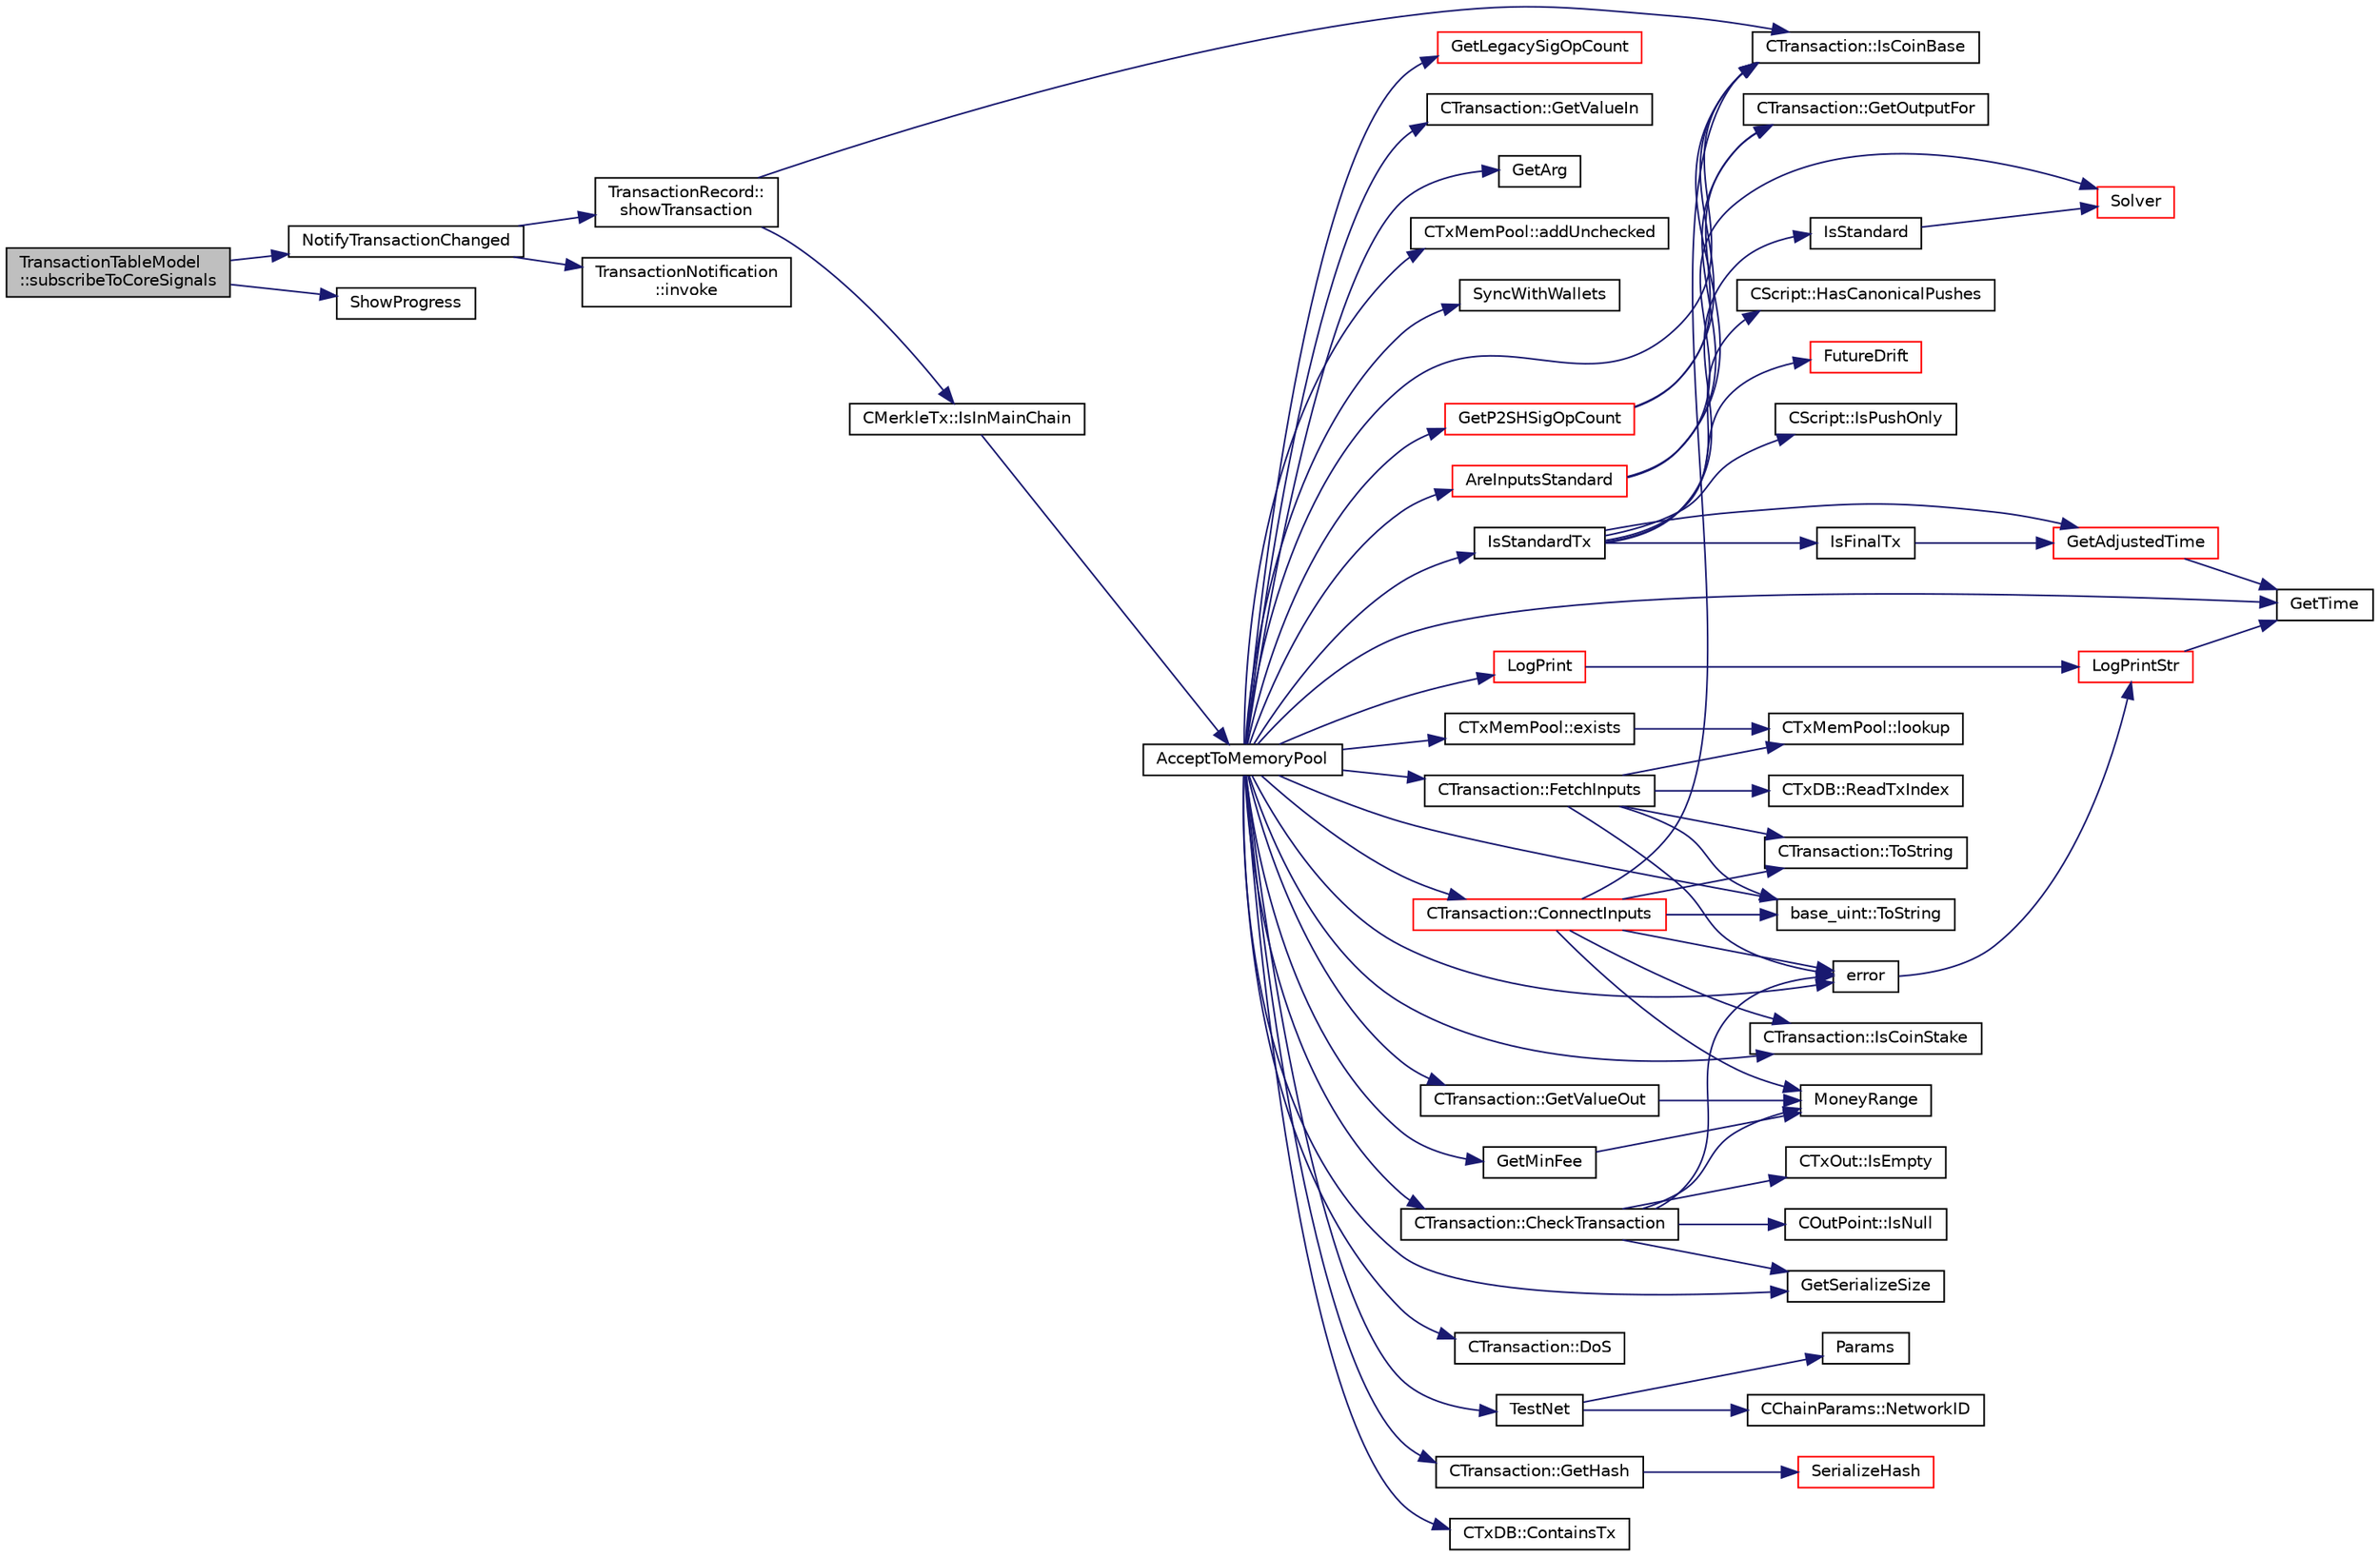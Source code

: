 digraph "TransactionTableModel::subscribeToCoreSignals"
{
  edge [fontname="Helvetica",fontsize="10",labelfontname="Helvetica",labelfontsize="10"];
  node [fontname="Helvetica",fontsize="10",shape=record];
  rankdir="LR";
  Node956 [label="TransactionTableModel\l::subscribeToCoreSignals",height=0.2,width=0.4,color="black", fillcolor="grey75", style="filled", fontcolor="black"];
  Node956 -> Node957 [color="midnightblue",fontsize="10",style="solid",fontname="Helvetica"];
  Node957 [label="NotifyTransactionChanged",height=0.2,width=0.4,color="black", fillcolor="white", style="filled",URL="$d7/d6a/transactiontablemodel_8cpp.html#a07e9dfe08b758569cb80c2558979c164"];
  Node957 -> Node958 [color="midnightblue",fontsize="10",style="solid",fontname="Helvetica"];
  Node958 [label="TransactionRecord::\lshowTransaction",height=0.2,width=0.4,color="black", fillcolor="white", style="filled",URL="$d1/da7/class_transaction_record.html#a5ad1d1af4bec5b15a624b7a451e8cdbf",tooltip="Decompose CWallet transaction to model transaction records. "];
  Node958 -> Node959 [color="midnightblue",fontsize="10",style="solid",fontname="Helvetica"];
  Node959 [label="CTransaction::IsCoinBase",height=0.2,width=0.4,color="black", fillcolor="white", style="filled",URL="$df/d43/class_c_transaction.html#a96256e8ac1bf79ad9c057e48c41132dd"];
  Node958 -> Node960 [color="midnightblue",fontsize="10",style="solid",fontname="Helvetica"];
  Node960 [label="CMerkleTx::IsInMainChain",height=0.2,width=0.4,color="black", fillcolor="white", style="filled",URL="$d1/dff/class_c_merkle_tx.html#ad4b3623fabf1924dba2a7694e3418e1e"];
  Node960 -> Node961 [color="midnightblue",fontsize="10",style="solid",fontname="Helvetica"];
  Node961 [label="AcceptToMemoryPool",height=0.2,width=0.4,color="black", fillcolor="white", style="filled",URL="$d4/dbf/main_8h.html#addea0e425b693b4c1be712c3ead94568",tooltip="(try to) add transaction to memory pool "];
  Node961 -> Node962 [color="midnightblue",fontsize="10",style="solid",fontname="Helvetica"];
  Node962 [label="CTransaction::CheckTransaction",height=0.2,width=0.4,color="black", fillcolor="white", style="filled",URL="$df/d43/class_c_transaction.html#a2104329681e2749baeeaaf47c0af482d"];
  Node962 -> Node963 [color="midnightblue",fontsize="10",style="solid",fontname="Helvetica"];
  Node963 [label="error",height=0.2,width=0.4,color="black", fillcolor="white", style="filled",URL="$d8/d3c/util_8h.html#af8985880cf4ef26df0a5aa2ffcb76662"];
  Node963 -> Node964 [color="midnightblue",fontsize="10",style="solid",fontname="Helvetica"];
  Node964 [label="LogPrintStr",height=0.2,width=0.4,color="red", fillcolor="white", style="filled",URL="$d8/d3c/util_8h.html#afd4c3002b2797c0560adddb6af3ca1da"];
  Node964 -> Node972 [color="midnightblue",fontsize="10",style="solid",fontname="Helvetica"];
  Node972 [label="GetTime",height=0.2,width=0.4,color="black", fillcolor="white", style="filled",URL="$df/d2d/util_8cpp.html#a46fac5fba8ba905b5f9acb364f5d8c6f"];
  Node962 -> Node973 [color="midnightblue",fontsize="10",style="solid",fontname="Helvetica"];
  Node973 [label="GetSerializeSize",height=0.2,width=0.4,color="black", fillcolor="white", style="filled",URL="$df/d9d/serialize_8h.html#a48239e478ae730373d1984fe304ca025"];
  Node962 -> Node974 [color="midnightblue",fontsize="10",style="solid",fontname="Helvetica"];
  Node974 [label="CTxOut::IsEmpty",height=0.2,width=0.4,color="black", fillcolor="white", style="filled",URL="$d2/db7/class_c_tx_out.html#ae5eab8e2d01f678135b8891645db6b78"];
  Node962 -> Node975 [color="midnightblue",fontsize="10",style="solid",fontname="Helvetica"];
  Node975 [label="MoneyRange",height=0.2,width=0.4,color="black", fillcolor="white", style="filled",URL="$dd/d2f/amount_8h.html#a12db56a9a1c931941f0943ecbb278aae"];
  Node962 -> Node976 [color="midnightblue",fontsize="10",style="solid",fontname="Helvetica"];
  Node976 [label="COutPoint::IsNull",height=0.2,width=0.4,color="black", fillcolor="white", style="filled",URL="$d5/d05/class_c_out_point.html#ae1516581fa2234556761f04af3a207a6"];
  Node961 -> Node963 [color="midnightblue",fontsize="10",style="solid",fontname="Helvetica"];
  Node961 -> Node959 [color="midnightblue",fontsize="10",style="solid",fontname="Helvetica"];
  Node961 -> Node977 [color="midnightblue",fontsize="10",style="solid",fontname="Helvetica"];
  Node977 [label="CTransaction::DoS",height=0.2,width=0.4,color="black", fillcolor="white", style="filled",URL="$df/d43/class_c_transaction.html#ae5f57b4b90e5a179bb359bdf72fba753"];
  Node961 -> Node978 [color="midnightblue",fontsize="10",style="solid",fontname="Helvetica"];
  Node978 [label="CTransaction::IsCoinStake",height=0.2,width=0.4,color="black", fillcolor="white", style="filled",URL="$df/d43/class_c_transaction.html#ace4278a41a296d40dcf5fb2b9cf007ec"];
  Node961 -> Node979 [color="midnightblue",fontsize="10",style="solid",fontname="Helvetica"];
  Node979 [label="TestNet",height=0.2,width=0.4,color="black", fillcolor="white", style="filled",URL="$d7/ddb/chainparams_8h.html#abc8c1af875107f5eac0f327bd3b8363d"];
  Node979 -> Node980 [color="midnightblue",fontsize="10",style="solid",fontname="Helvetica"];
  Node980 [label="Params",height=0.2,width=0.4,color="black", fillcolor="white", style="filled",URL="$d7/ddb/chainparams_8h.html#ace5c5b706d71a324a417dd2db394fd4a",tooltip="Return the currently selected parameters. "];
  Node979 -> Node968 [color="midnightblue",fontsize="10",style="solid",fontname="Helvetica"];
  Node968 [label="CChainParams::NetworkID",height=0.2,width=0.4,color="black", fillcolor="white", style="filled",URL="$d1/d4f/class_c_chain_params.html#a90dc493ec0c0325c98c3ac06eb99862b"];
  Node961 -> Node981 [color="midnightblue",fontsize="10",style="solid",fontname="Helvetica"];
  Node981 [label="IsStandardTx",height=0.2,width=0.4,color="black", fillcolor="white", style="filled",URL="$df/d0a/main_8cpp.html#acd163a09d0e4384ebe85dead57730dd7"];
  Node981 -> Node982 [color="midnightblue",fontsize="10",style="solid",fontname="Helvetica"];
  Node982 [label="IsFinalTx",height=0.2,width=0.4,color="black", fillcolor="white", style="filled",URL="$df/d0a/main_8cpp.html#adc332cd7ac94e639bb4239618341be19"];
  Node982 -> Node983 [color="midnightblue",fontsize="10",style="solid",fontname="Helvetica"];
  Node983 [label="GetAdjustedTime",height=0.2,width=0.4,color="red", fillcolor="white", style="filled",URL="$df/d2d/util_8cpp.html#a09f81b9c7650f898cf3cf305b87547e6"];
  Node983 -> Node972 [color="midnightblue",fontsize="10",style="solid",fontname="Helvetica"];
  Node981 -> Node985 [color="midnightblue",fontsize="10",style="solid",fontname="Helvetica"];
  Node985 [label="FutureDrift",height=0.2,width=0.4,color="red", fillcolor="white", style="filled",URL="$d4/dbf/main_8h.html#a3ccc18be451c0cbde74b3074e71f9c66"];
  Node981 -> Node983 [color="midnightblue",fontsize="10",style="solid",fontname="Helvetica"];
  Node981 -> Node992 [color="midnightblue",fontsize="10",style="solid",fontname="Helvetica"];
  Node992 [label="CScript::IsPushOnly",height=0.2,width=0.4,color="black", fillcolor="white", style="filled",URL="$d9/d4b/class_c_script.html#a804771eeafb1039672515eabbc823274"];
  Node981 -> Node993 [color="midnightblue",fontsize="10",style="solid",fontname="Helvetica"];
  Node993 [label="CScript::HasCanonicalPushes",height=0.2,width=0.4,color="black", fillcolor="white", style="filled",URL="$d9/d4b/class_c_script.html#ade3c28813e7c242c73a5d59731d589c5"];
  Node981 -> Node994 [color="midnightblue",fontsize="10",style="solid",fontname="Helvetica"];
  Node994 [label="IsStandard",height=0.2,width=0.4,color="black", fillcolor="white", style="filled",URL="$dd/d0f/script_8cpp.html#abb2b48ecfd43dcb01e25d9d4c333a340"];
  Node994 -> Node995 [color="midnightblue",fontsize="10",style="solid",fontname="Helvetica"];
  Node995 [label="Solver",height=0.2,width=0.4,color="red", fillcolor="white", style="filled",URL="$dd/d0f/script_8cpp.html#a6ee6be50bff44464e905680c6fcee6dc"];
  Node961 -> Node1000 [color="midnightblue",fontsize="10",style="solid",fontname="Helvetica"];
  Node1000 [label="CTransaction::GetHash",height=0.2,width=0.4,color="black", fillcolor="white", style="filled",URL="$df/d43/class_c_transaction.html#a0b46d80e82ca324e82c2ce3fc1492bfa"];
  Node1000 -> Node1001 [color="midnightblue",fontsize="10",style="solid",fontname="Helvetica"];
  Node1001 [label="SerializeHash",height=0.2,width=0.4,color="red", fillcolor="white", style="filled",URL="$db/dfb/hash_8h.html#a6de694e43f17c62025c6883965b65e63"];
  Node961 -> Node1003 [color="midnightblue",fontsize="10",style="solid",fontname="Helvetica"];
  Node1003 [label="CTxMemPool::exists",height=0.2,width=0.4,color="black", fillcolor="white", style="filled",URL="$db/d98/class_c_tx_mem_pool.html#a8b7a13b5289ab839d4460f41a7da9789"];
  Node1003 -> Node1004 [color="midnightblue",fontsize="10",style="solid",fontname="Helvetica"];
  Node1004 [label="CTxMemPool::lookup",height=0.2,width=0.4,color="black", fillcolor="white", style="filled",URL="$db/d98/class_c_tx_mem_pool.html#ad6d9966cdeb4b6586f7186e709b4e77e"];
  Node961 -> Node1005 [color="midnightblue",fontsize="10",style="solid",fontname="Helvetica"];
  Node1005 [label="CTxDB::ContainsTx",height=0.2,width=0.4,color="black", fillcolor="white", style="filled",URL="$d9/d8d/class_c_tx_d_b.html#a09b87317101ed16b6ad99794279f4c2d"];
  Node961 -> Node1006 [color="midnightblue",fontsize="10",style="solid",fontname="Helvetica"];
  Node1006 [label="CTransaction::FetchInputs",height=0.2,width=0.4,color="black", fillcolor="white", style="filled",URL="$df/d43/class_c_transaction.html#a5a4967303d3b588a120687f3ed1f4b0a",tooltip="Fetch from memory and/or disk. "];
  Node1006 -> Node1007 [color="midnightblue",fontsize="10",style="solid",fontname="Helvetica"];
  Node1007 [label="CTxDB::ReadTxIndex",height=0.2,width=0.4,color="black", fillcolor="white", style="filled",URL="$d9/d8d/class_c_tx_d_b.html#a8a138e5dcc3ef98991abaa16eaa8ddeb"];
  Node1006 -> Node963 [color="midnightblue",fontsize="10",style="solid",fontname="Helvetica"];
  Node1006 -> Node1008 [color="midnightblue",fontsize="10",style="solid",fontname="Helvetica"];
  Node1008 [label="base_uint::ToString",height=0.2,width=0.4,color="black", fillcolor="white", style="filled",URL="$da/df7/classbase__uint.html#acccba4d9d51a0c36261718ca0cbb293b"];
  Node1006 -> Node1004 [color="midnightblue",fontsize="10",style="solid",fontname="Helvetica"];
  Node1006 -> Node1009 [color="midnightblue",fontsize="10",style="solid",fontname="Helvetica"];
  Node1009 [label="CTransaction::ToString",height=0.2,width=0.4,color="black", fillcolor="white", style="filled",URL="$df/d43/class_c_transaction.html#a80370923c3ac828de68919295d5d0659"];
  Node961 -> Node1008 [color="midnightblue",fontsize="10",style="solid",fontname="Helvetica"];
  Node961 -> Node1010 [color="midnightblue",fontsize="10",style="solid",fontname="Helvetica"];
  Node1010 [label="AreInputsStandard",height=0.2,width=0.4,color="red", fillcolor="white", style="filled",URL="$df/d0a/main_8cpp.html#a29901e539b487e09c90ff90c7560bd9d",tooltip="Check for standard transaction types. "];
  Node1010 -> Node959 [color="midnightblue",fontsize="10",style="solid",fontname="Helvetica"];
  Node1010 -> Node1011 [color="midnightblue",fontsize="10",style="solid",fontname="Helvetica"];
  Node1011 [label="CTransaction::GetOutputFor",height=0.2,width=0.4,color="black", fillcolor="white", style="filled",URL="$df/d43/class_c_transaction.html#a6b7535cbc89183563196d24c3b1d53cd"];
  Node1010 -> Node995 [color="midnightblue",fontsize="10",style="solid",fontname="Helvetica"];
  Node961 -> Node1074 [color="midnightblue",fontsize="10",style="solid",fontname="Helvetica"];
  Node1074 [label="GetLegacySigOpCount",height=0.2,width=0.4,color="red", fillcolor="white", style="filled",URL="$df/d0a/main_8cpp.html#ad2eaf4f8542c12ea9ee1183609cc6d1a",tooltip="Count ECDSA signature operations the old-fashioned (pre-0.6) way. "];
  Node961 -> Node1076 [color="midnightblue",fontsize="10",style="solid",fontname="Helvetica"];
  Node1076 [label="GetP2SHSigOpCount",height=0.2,width=0.4,color="red", fillcolor="white", style="filled",URL="$df/d0a/main_8cpp.html#a519cfd439598a8bf64fe5503aa74cfcb",tooltip="Count ECDSA signature operations in pay-to-script-hash inputs. "];
  Node1076 -> Node959 [color="midnightblue",fontsize="10",style="solid",fontname="Helvetica"];
  Node1076 -> Node1011 [color="midnightblue",fontsize="10",style="solid",fontname="Helvetica"];
  Node961 -> Node1087 [color="midnightblue",fontsize="10",style="solid",fontname="Helvetica"];
  Node1087 [label="CTransaction::GetValueIn",height=0.2,width=0.4,color="black", fillcolor="white", style="filled",URL="$df/d43/class_c_transaction.html#a50051cce0d44bc4ea2018625101dc1b6",tooltip="Amount of ions coming in to this transaction Note that lightweight clients may not know anything besi..."];
  Node961 -> Node1088 [color="midnightblue",fontsize="10",style="solid",fontname="Helvetica"];
  Node1088 [label="CTransaction::GetValueOut",height=0.2,width=0.4,color="black", fillcolor="white", style="filled",URL="$df/d43/class_c_transaction.html#a9ce7d94c68adb37627d82669b83a7c59",tooltip="Amount of ions spent by this transaction. "];
  Node1088 -> Node975 [color="midnightblue",fontsize="10",style="solid",fontname="Helvetica"];
  Node961 -> Node973 [color="midnightblue",fontsize="10",style="solid",fontname="Helvetica"];
  Node961 -> Node1089 [color="midnightblue",fontsize="10",style="solid",fontname="Helvetica"];
  Node1089 [label="GetMinFee",height=0.2,width=0.4,color="black", fillcolor="white", style="filled",URL="$df/d0a/main_8cpp.html#a95215e52b78d3270b416dc7b83a306fe"];
  Node1089 -> Node975 [color="midnightblue",fontsize="10",style="solid",fontname="Helvetica"];
  Node961 -> Node972 [color="midnightblue",fontsize="10",style="solid",fontname="Helvetica"];
  Node961 -> Node1069 [color="midnightblue",fontsize="10",style="solid",fontname="Helvetica"];
  Node1069 [label="GetArg",height=0.2,width=0.4,color="black", fillcolor="white", style="filled",URL="$df/d2d/util_8cpp.html#a24f685720bf40370e5bd2a192ad50cd8",tooltip="Return string argument or default value. "];
  Node961 -> Node1072 [color="midnightblue",fontsize="10",style="solid",fontname="Helvetica"];
  Node1072 [label="LogPrint",height=0.2,width=0.4,color="red", fillcolor="white", style="filled",URL="$d8/d3c/util_8h.html#aab1f837a2366f424bdc996fdf6352171"];
  Node1072 -> Node964 [color="midnightblue",fontsize="10",style="solid",fontname="Helvetica"];
  Node961 -> Node1090 [color="midnightblue",fontsize="10",style="solid",fontname="Helvetica"];
  Node1090 [label="CTransaction::ConnectInputs",height=0.2,width=0.4,color="red", fillcolor="white", style="filled",URL="$df/d43/class_c_transaction.html#aaab6c4ba493c918e29fd383043dcaae7",tooltip="Sanity check previous transactions, then, if all checks succeed, mark them as spent by this transacti..."];
  Node1090 -> Node963 [color="midnightblue",fontsize="10",style="solid",fontname="Helvetica"];
  Node1090 -> Node1008 [color="midnightblue",fontsize="10",style="solid",fontname="Helvetica"];
  Node1090 -> Node1009 [color="midnightblue",fontsize="10",style="solid",fontname="Helvetica"];
  Node1090 -> Node959 [color="midnightblue",fontsize="10",style="solid",fontname="Helvetica"];
  Node1090 -> Node978 [color="midnightblue",fontsize="10",style="solid",fontname="Helvetica"];
  Node1090 -> Node975 [color="midnightblue",fontsize="10",style="solid",fontname="Helvetica"];
  Node961 -> Node1096 [color="midnightblue",fontsize="10",style="solid",fontname="Helvetica"];
  Node1096 [label="CTxMemPool::addUnchecked",height=0.2,width=0.4,color="black", fillcolor="white", style="filled",URL="$db/d98/class_c_tx_mem_pool.html#a1203ac5cf3bdb88af4922705afad555d"];
  Node961 -> Node1097 [color="midnightblue",fontsize="10",style="solid",fontname="Helvetica"];
  Node1097 [label="SyncWithWallets",height=0.2,width=0.4,color="black", fillcolor="white", style="filled",URL="$df/d0a/main_8cpp.html#ac79dd0809b8f21bd8d861dfcfc4a7fb3",tooltip="Push an updated transaction to all registered wallets. "];
  Node957 -> Node1098 [color="midnightblue",fontsize="10",style="solid",fontname="Helvetica"];
  Node1098 [label="TransactionNotification\l::invoke",height=0.2,width=0.4,color="black", fillcolor="white", style="filled",URL="$d6/d80/struct_transaction_notification.html#a6351a5b93f908a2df2e854e08178edb3"];
  Node956 -> Node1099 [color="midnightblue",fontsize="10",style="solid",fontname="Helvetica"];
  Node1099 [label="ShowProgress",height=0.2,width=0.4,color="black", fillcolor="white", style="filled",URL="$d7/d6a/transactiontablemodel_8cpp.html#a42ed02a3b43c57f1b365eb2986378f54"];
}
